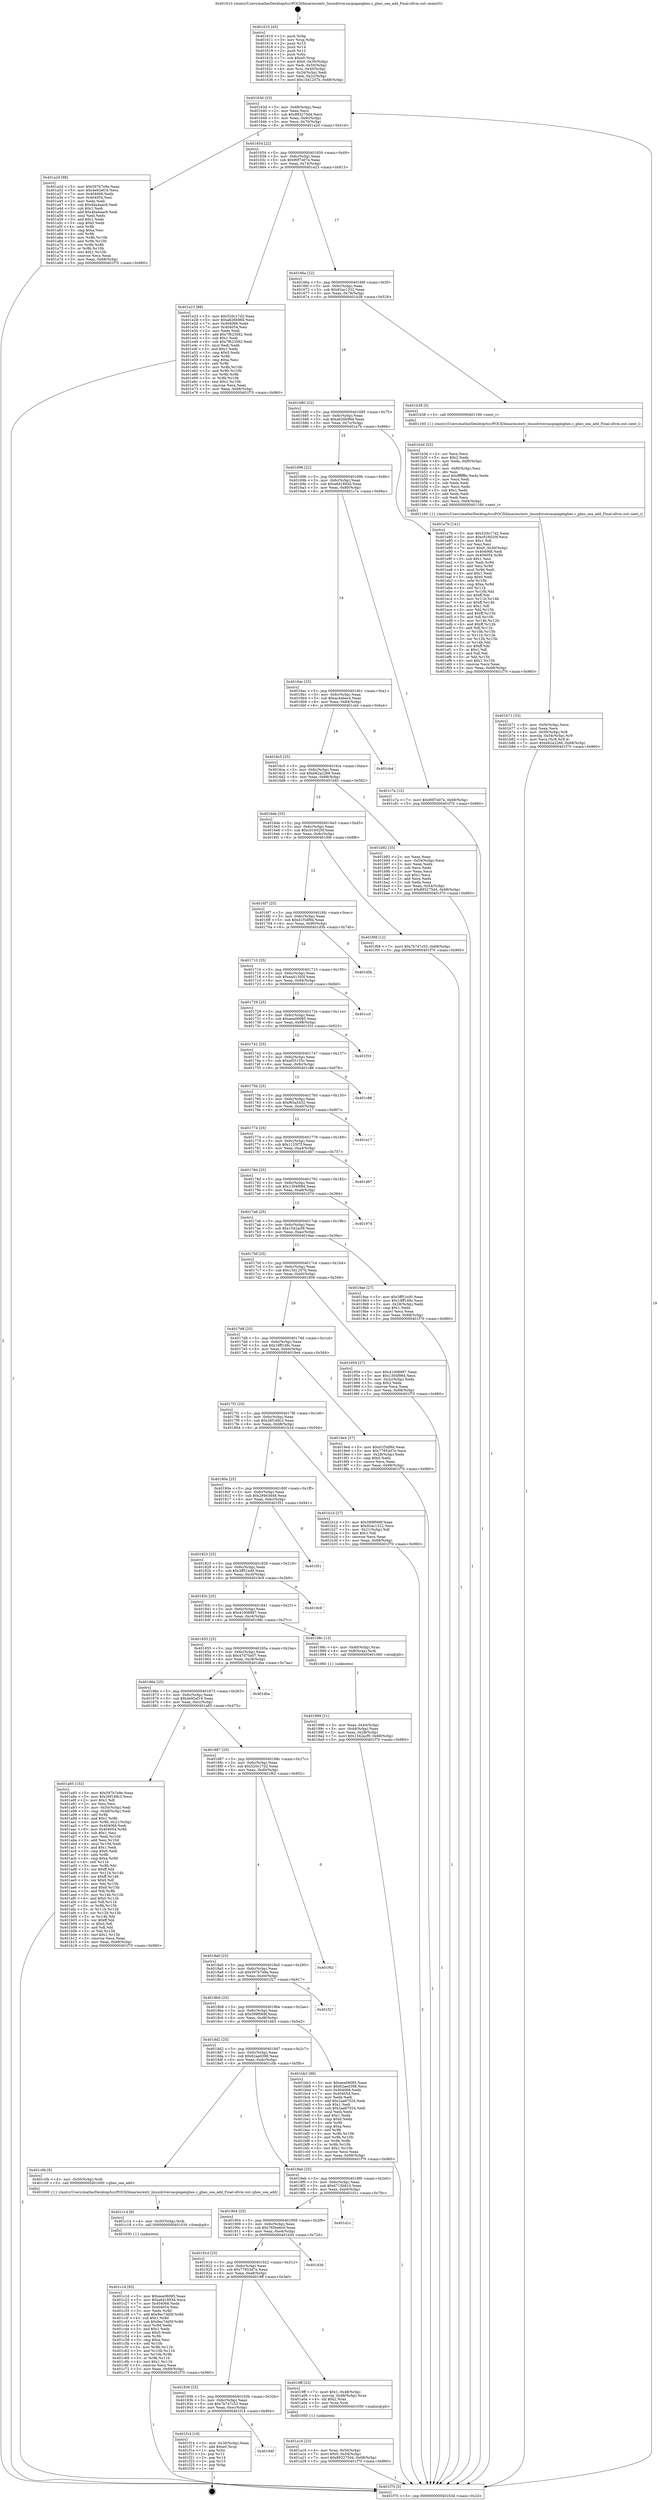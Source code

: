 digraph "0x401610" {
  label = "0x401610 (/mnt/c/Users/mathe/Desktop/tcc/POCII/binaries/extr_linuxdriversacpiapeighes.c_ghes_sea_add_Final-ollvm.out::main(0))"
  labelloc = "t"
  node[shape=record]

  Entry [label="",width=0.3,height=0.3,shape=circle,fillcolor=black,style=filled]
  "0x40163d" [label="{
     0x40163d [23]\l
     | [instrs]\l
     &nbsp;&nbsp;0x40163d \<+3\>: mov -0x68(%rbp),%eax\l
     &nbsp;&nbsp;0x401640 \<+2\>: mov %eax,%ecx\l
     &nbsp;&nbsp;0x401642 \<+6\>: sub $0x893275d4,%ecx\l
     &nbsp;&nbsp;0x401648 \<+3\>: mov %eax,-0x6c(%rbp)\l
     &nbsp;&nbsp;0x40164b \<+3\>: mov %ecx,-0x70(%rbp)\l
     &nbsp;&nbsp;0x40164e \<+6\>: je 0000000000401a2d \<main+0x41d\>\l
  }"]
  "0x401a2d" [label="{
     0x401a2d [88]\l
     | [instrs]\l
     &nbsp;&nbsp;0x401a2d \<+5\>: mov $0x597b7e9e,%eax\l
     &nbsp;&nbsp;0x401a32 \<+5\>: mov $0x4e92ef19,%ecx\l
     &nbsp;&nbsp;0x401a37 \<+7\>: mov 0x404068,%edx\l
     &nbsp;&nbsp;0x401a3e \<+7\>: mov 0x404054,%esi\l
     &nbsp;&nbsp;0x401a45 \<+2\>: mov %edx,%edi\l
     &nbsp;&nbsp;0x401a47 \<+6\>: sub $0x4ba4aac9,%edi\l
     &nbsp;&nbsp;0x401a4d \<+3\>: sub $0x1,%edi\l
     &nbsp;&nbsp;0x401a50 \<+6\>: add $0x4ba4aac9,%edi\l
     &nbsp;&nbsp;0x401a56 \<+3\>: imul %edi,%edx\l
     &nbsp;&nbsp;0x401a59 \<+3\>: and $0x1,%edx\l
     &nbsp;&nbsp;0x401a5c \<+3\>: cmp $0x0,%edx\l
     &nbsp;&nbsp;0x401a5f \<+4\>: sete %r8b\l
     &nbsp;&nbsp;0x401a63 \<+3\>: cmp $0xa,%esi\l
     &nbsp;&nbsp;0x401a66 \<+4\>: setl %r9b\l
     &nbsp;&nbsp;0x401a6a \<+3\>: mov %r8b,%r10b\l
     &nbsp;&nbsp;0x401a6d \<+3\>: and %r9b,%r10b\l
     &nbsp;&nbsp;0x401a70 \<+3\>: xor %r9b,%r8b\l
     &nbsp;&nbsp;0x401a73 \<+3\>: or %r8b,%r10b\l
     &nbsp;&nbsp;0x401a76 \<+4\>: test $0x1,%r10b\l
     &nbsp;&nbsp;0x401a7a \<+3\>: cmovne %ecx,%eax\l
     &nbsp;&nbsp;0x401a7d \<+3\>: mov %eax,-0x68(%rbp)\l
     &nbsp;&nbsp;0x401a80 \<+5\>: jmp 0000000000401f70 \<main+0x960\>\l
  }"]
  "0x401654" [label="{
     0x401654 [22]\l
     | [instrs]\l
     &nbsp;&nbsp;0x401654 \<+5\>: jmp 0000000000401659 \<main+0x49\>\l
     &nbsp;&nbsp;0x401659 \<+3\>: mov -0x6c(%rbp),%eax\l
     &nbsp;&nbsp;0x40165c \<+5\>: sub $0x90f7e07e,%eax\l
     &nbsp;&nbsp;0x401661 \<+3\>: mov %eax,-0x74(%rbp)\l
     &nbsp;&nbsp;0x401664 \<+6\>: je 0000000000401e23 \<main+0x813\>\l
  }"]
  Exit [label="",width=0.3,height=0.3,shape=circle,fillcolor=black,style=filled,peripheries=2]
  "0x401e23" [label="{
     0x401e23 [88]\l
     | [instrs]\l
     &nbsp;&nbsp;0x401e23 \<+5\>: mov $0x520c17d2,%eax\l
     &nbsp;&nbsp;0x401e28 \<+5\>: mov $0xa626b96d,%ecx\l
     &nbsp;&nbsp;0x401e2d \<+7\>: mov 0x404068,%edx\l
     &nbsp;&nbsp;0x401e34 \<+7\>: mov 0x404054,%esi\l
     &nbsp;&nbsp;0x401e3b \<+2\>: mov %edx,%edi\l
     &nbsp;&nbsp;0x401e3d \<+6\>: add $0x7f623582,%edi\l
     &nbsp;&nbsp;0x401e43 \<+3\>: sub $0x1,%edi\l
     &nbsp;&nbsp;0x401e46 \<+6\>: sub $0x7f623582,%edi\l
     &nbsp;&nbsp;0x401e4c \<+3\>: imul %edi,%edx\l
     &nbsp;&nbsp;0x401e4f \<+3\>: and $0x1,%edx\l
     &nbsp;&nbsp;0x401e52 \<+3\>: cmp $0x0,%edx\l
     &nbsp;&nbsp;0x401e55 \<+4\>: sete %r8b\l
     &nbsp;&nbsp;0x401e59 \<+3\>: cmp $0xa,%esi\l
     &nbsp;&nbsp;0x401e5c \<+4\>: setl %r9b\l
     &nbsp;&nbsp;0x401e60 \<+3\>: mov %r8b,%r10b\l
     &nbsp;&nbsp;0x401e63 \<+3\>: and %r9b,%r10b\l
     &nbsp;&nbsp;0x401e66 \<+3\>: xor %r9b,%r8b\l
     &nbsp;&nbsp;0x401e69 \<+3\>: or %r8b,%r10b\l
     &nbsp;&nbsp;0x401e6c \<+4\>: test $0x1,%r10b\l
     &nbsp;&nbsp;0x401e70 \<+3\>: cmovne %ecx,%eax\l
     &nbsp;&nbsp;0x401e73 \<+3\>: mov %eax,-0x68(%rbp)\l
     &nbsp;&nbsp;0x401e76 \<+5\>: jmp 0000000000401f70 \<main+0x960\>\l
  }"]
  "0x40166a" [label="{
     0x40166a [22]\l
     | [instrs]\l
     &nbsp;&nbsp;0x40166a \<+5\>: jmp 000000000040166f \<main+0x5f\>\l
     &nbsp;&nbsp;0x40166f \<+3\>: mov -0x6c(%rbp),%eax\l
     &nbsp;&nbsp;0x401672 \<+5\>: sub $0x92ac1322,%eax\l
     &nbsp;&nbsp;0x401677 \<+3\>: mov %eax,-0x78(%rbp)\l
     &nbsp;&nbsp;0x40167a \<+6\>: je 0000000000401b38 \<main+0x528\>\l
  }"]
  "0x40194f" [label="{
     0x40194f\l
  }", style=dashed]
  "0x401b38" [label="{
     0x401b38 [5]\l
     | [instrs]\l
     &nbsp;&nbsp;0x401b38 \<+5\>: call 0000000000401160 \<next_i\>\l
     | [calls]\l
     &nbsp;&nbsp;0x401160 \{1\} (/mnt/c/Users/mathe/Desktop/tcc/POCII/binaries/extr_linuxdriversacpiapeighes.c_ghes_sea_add_Final-ollvm.out::next_i)\l
  }"]
  "0x401680" [label="{
     0x401680 [22]\l
     | [instrs]\l
     &nbsp;&nbsp;0x401680 \<+5\>: jmp 0000000000401685 \<main+0x75\>\l
     &nbsp;&nbsp;0x401685 \<+3\>: mov -0x6c(%rbp),%eax\l
     &nbsp;&nbsp;0x401688 \<+5\>: sub $0xa626b96d,%eax\l
     &nbsp;&nbsp;0x40168d \<+3\>: mov %eax,-0x7c(%rbp)\l
     &nbsp;&nbsp;0x401690 \<+6\>: je 0000000000401e7b \<main+0x86b\>\l
  }"]
  "0x401f14" [label="{
     0x401f14 [19]\l
     | [instrs]\l
     &nbsp;&nbsp;0x401f14 \<+3\>: mov -0x30(%rbp),%eax\l
     &nbsp;&nbsp;0x401f17 \<+7\>: add $0xe0,%rsp\l
     &nbsp;&nbsp;0x401f1e \<+1\>: pop %rbx\l
     &nbsp;&nbsp;0x401f1f \<+2\>: pop %r12\l
     &nbsp;&nbsp;0x401f21 \<+2\>: pop %r14\l
     &nbsp;&nbsp;0x401f23 \<+2\>: pop %r15\l
     &nbsp;&nbsp;0x401f25 \<+1\>: pop %rbp\l
     &nbsp;&nbsp;0x401f26 \<+1\>: ret\l
  }"]
  "0x401e7b" [label="{
     0x401e7b [141]\l
     | [instrs]\l
     &nbsp;&nbsp;0x401e7b \<+5\>: mov $0x520c17d2,%eax\l
     &nbsp;&nbsp;0x401e80 \<+5\>: mov $0xc016020f,%ecx\l
     &nbsp;&nbsp;0x401e85 \<+2\>: mov $0x1,%dl\l
     &nbsp;&nbsp;0x401e87 \<+2\>: xor %esi,%esi\l
     &nbsp;&nbsp;0x401e89 \<+7\>: movl $0x0,-0x30(%rbp)\l
     &nbsp;&nbsp;0x401e90 \<+7\>: mov 0x404068,%edi\l
     &nbsp;&nbsp;0x401e97 \<+8\>: mov 0x404054,%r8d\l
     &nbsp;&nbsp;0x401e9f \<+3\>: sub $0x1,%esi\l
     &nbsp;&nbsp;0x401ea2 \<+3\>: mov %edi,%r9d\l
     &nbsp;&nbsp;0x401ea5 \<+3\>: add %esi,%r9d\l
     &nbsp;&nbsp;0x401ea8 \<+4\>: imul %r9d,%edi\l
     &nbsp;&nbsp;0x401eac \<+3\>: and $0x1,%edi\l
     &nbsp;&nbsp;0x401eaf \<+3\>: cmp $0x0,%edi\l
     &nbsp;&nbsp;0x401eb2 \<+4\>: sete %r10b\l
     &nbsp;&nbsp;0x401eb6 \<+4\>: cmp $0xa,%r8d\l
     &nbsp;&nbsp;0x401eba \<+4\>: setl %r11b\l
     &nbsp;&nbsp;0x401ebe \<+3\>: mov %r10b,%bl\l
     &nbsp;&nbsp;0x401ec1 \<+3\>: xor $0xff,%bl\l
     &nbsp;&nbsp;0x401ec4 \<+3\>: mov %r11b,%r14b\l
     &nbsp;&nbsp;0x401ec7 \<+4\>: xor $0xff,%r14b\l
     &nbsp;&nbsp;0x401ecb \<+3\>: xor $0x1,%dl\l
     &nbsp;&nbsp;0x401ece \<+3\>: mov %bl,%r15b\l
     &nbsp;&nbsp;0x401ed1 \<+4\>: and $0xff,%r15b\l
     &nbsp;&nbsp;0x401ed5 \<+3\>: and %dl,%r10b\l
     &nbsp;&nbsp;0x401ed8 \<+3\>: mov %r14b,%r12b\l
     &nbsp;&nbsp;0x401edb \<+4\>: and $0xff,%r12b\l
     &nbsp;&nbsp;0x401edf \<+3\>: and %dl,%r11b\l
     &nbsp;&nbsp;0x401ee2 \<+3\>: or %r10b,%r15b\l
     &nbsp;&nbsp;0x401ee5 \<+3\>: or %r11b,%r12b\l
     &nbsp;&nbsp;0x401ee8 \<+3\>: xor %r12b,%r15b\l
     &nbsp;&nbsp;0x401eeb \<+3\>: or %r14b,%bl\l
     &nbsp;&nbsp;0x401eee \<+3\>: xor $0xff,%bl\l
     &nbsp;&nbsp;0x401ef1 \<+3\>: or $0x1,%dl\l
     &nbsp;&nbsp;0x401ef4 \<+2\>: and %dl,%bl\l
     &nbsp;&nbsp;0x401ef6 \<+3\>: or %bl,%r15b\l
     &nbsp;&nbsp;0x401ef9 \<+4\>: test $0x1,%r15b\l
     &nbsp;&nbsp;0x401efd \<+3\>: cmovne %ecx,%eax\l
     &nbsp;&nbsp;0x401f00 \<+3\>: mov %eax,-0x68(%rbp)\l
     &nbsp;&nbsp;0x401f03 \<+5\>: jmp 0000000000401f70 \<main+0x960\>\l
  }"]
  "0x401696" [label="{
     0x401696 [22]\l
     | [instrs]\l
     &nbsp;&nbsp;0x401696 \<+5\>: jmp 000000000040169b \<main+0x8b\>\l
     &nbsp;&nbsp;0x40169b \<+3\>: mov -0x6c(%rbp),%eax\l
     &nbsp;&nbsp;0x40169e \<+5\>: sub $0xa641893d,%eax\l
     &nbsp;&nbsp;0x4016a3 \<+3\>: mov %eax,-0x80(%rbp)\l
     &nbsp;&nbsp;0x4016a6 \<+6\>: je 0000000000401c7a \<main+0x66a\>\l
  }"]
  "0x401c1d" [label="{
     0x401c1d [93]\l
     | [instrs]\l
     &nbsp;&nbsp;0x401c1d \<+5\>: mov $0xeea06085,%eax\l
     &nbsp;&nbsp;0x401c22 \<+5\>: mov $0xa641893d,%ecx\l
     &nbsp;&nbsp;0x401c27 \<+7\>: mov 0x404068,%edx\l
     &nbsp;&nbsp;0x401c2e \<+7\>: mov 0x404054,%esi\l
     &nbsp;&nbsp;0x401c35 \<+3\>: mov %edx,%r8d\l
     &nbsp;&nbsp;0x401c38 \<+7\>: add $0x9ec7dd5f,%r8d\l
     &nbsp;&nbsp;0x401c3f \<+4\>: sub $0x1,%r8d\l
     &nbsp;&nbsp;0x401c43 \<+7\>: sub $0x9ec7dd5f,%r8d\l
     &nbsp;&nbsp;0x401c4a \<+4\>: imul %r8d,%edx\l
     &nbsp;&nbsp;0x401c4e \<+3\>: and $0x1,%edx\l
     &nbsp;&nbsp;0x401c51 \<+3\>: cmp $0x0,%edx\l
     &nbsp;&nbsp;0x401c54 \<+4\>: sete %r9b\l
     &nbsp;&nbsp;0x401c58 \<+3\>: cmp $0xa,%esi\l
     &nbsp;&nbsp;0x401c5b \<+4\>: setl %r10b\l
     &nbsp;&nbsp;0x401c5f \<+3\>: mov %r9b,%r11b\l
     &nbsp;&nbsp;0x401c62 \<+3\>: and %r10b,%r11b\l
     &nbsp;&nbsp;0x401c65 \<+3\>: xor %r10b,%r9b\l
     &nbsp;&nbsp;0x401c68 \<+3\>: or %r9b,%r11b\l
     &nbsp;&nbsp;0x401c6b \<+4\>: test $0x1,%r11b\l
     &nbsp;&nbsp;0x401c6f \<+3\>: cmovne %ecx,%eax\l
     &nbsp;&nbsp;0x401c72 \<+3\>: mov %eax,-0x68(%rbp)\l
     &nbsp;&nbsp;0x401c75 \<+5\>: jmp 0000000000401f70 \<main+0x960\>\l
  }"]
  "0x401c7a" [label="{
     0x401c7a [12]\l
     | [instrs]\l
     &nbsp;&nbsp;0x401c7a \<+7\>: movl $0x90f7e07e,-0x68(%rbp)\l
     &nbsp;&nbsp;0x401c81 \<+5\>: jmp 0000000000401f70 \<main+0x960\>\l
  }"]
  "0x4016ac" [label="{
     0x4016ac [25]\l
     | [instrs]\l
     &nbsp;&nbsp;0x4016ac \<+5\>: jmp 00000000004016b1 \<main+0xa1\>\l
     &nbsp;&nbsp;0x4016b1 \<+3\>: mov -0x6c(%rbp),%eax\l
     &nbsp;&nbsp;0x4016b4 \<+5\>: sub $0xac4ebec4,%eax\l
     &nbsp;&nbsp;0x4016b9 \<+6\>: mov %eax,-0x84(%rbp)\l
     &nbsp;&nbsp;0x4016bf \<+6\>: je 0000000000401cb4 \<main+0x6a4\>\l
  }"]
  "0x401c14" [label="{
     0x401c14 [9]\l
     | [instrs]\l
     &nbsp;&nbsp;0x401c14 \<+4\>: mov -0x50(%rbp),%rdi\l
     &nbsp;&nbsp;0x401c18 \<+5\>: call 0000000000401030 \<free@plt\>\l
     | [calls]\l
     &nbsp;&nbsp;0x401030 \{1\} (unknown)\l
  }"]
  "0x401cb4" [label="{
     0x401cb4\l
  }", style=dashed]
  "0x4016c5" [label="{
     0x4016c5 [25]\l
     | [instrs]\l
     &nbsp;&nbsp;0x4016c5 \<+5\>: jmp 00000000004016ca \<main+0xba\>\l
     &nbsp;&nbsp;0x4016ca \<+3\>: mov -0x6c(%rbp),%eax\l
     &nbsp;&nbsp;0x4016cd \<+5\>: sub $0xb62a2266,%eax\l
     &nbsp;&nbsp;0x4016d2 \<+6\>: mov %eax,-0x88(%rbp)\l
     &nbsp;&nbsp;0x4016d8 \<+6\>: je 0000000000401b92 \<main+0x582\>\l
  }"]
  "0x401b71" [label="{
     0x401b71 [33]\l
     | [instrs]\l
     &nbsp;&nbsp;0x401b71 \<+6\>: mov -0xf4(%rbp),%ecx\l
     &nbsp;&nbsp;0x401b77 \<+3\>: imul %eax,%ecx\l
     &nbsp;&nbsp;0x401b7a \<+4\>: mov -0x50(%rbp),%r8\l
     &nbsp;&nbsp;0x401b7e \<+4\>: movslq -0x54(%rbp),%r9\l
     &nbsp;&nbsp;0x401b82 \<+4\>: mov %ecx,(%r8,%r9,4)\l
     &nbsp;&nbsp;0x401b86 \<+7\>: movl $0xb62a2266,-0x68(%rbp)\l
     &nbsp;&nbsp;0x401b8d \<+5\>: jmp 0000000000401f70 \<main+0x960\>\l
  }"]
  "0x401b92" [label="{
     0x401b92 [33]\l
     | [instrs]\l
     &nbsp;&nbsp;0x401b92 \<+2\>: xor %eax,%eax\l
     &nbsp;&nbsp;0x401b94 \<+3\>: mov -0x54(%rbp),%ecx\l
     &nbsp;&nbsp;0x401b97 \<+2\>: mov %eax,%edx\l
     &nbsp;&nbsp;0x401b99 \<+2\>: sub %ecx,%edx\l
     &nbsp;&nbsp;0x401b9b \<+2\>: mov %eax,%ecx\l
     &nbsp;&nbsp;0x401b9d \<+3\>: sub $0x1,%ecx\l
     &nbsp;&nbsp;0x401ba0 \<+2\>: add %ecx,%edx\l
     &nbsp;&nbsp;0x401ba2 \<+2\>: sub %edx,%eax\l
     &nbsp;&nbsp;0x401ba4 \<+3\>: mov %eax,-0x54(%rbp)\l
     &nbsp;&nbsp;0x401ba7 \<+7\>: movl $0x893275d4,-0x68(%rbp)\l
     &nbsp;&nbsp;0x401bae \<+5\>: jmp 0000000000401f70 \<main+0x960\>\l
  }"]
  "0x4016de" [label="{
     0x4016de [25]\l
     | [instrs]\l
     &nbsp;&nbsp;0x4016de \<+5\>: jmp 00000000004016e3 \<main+0xd3\>\l
     &nbsp;&nbsp;0x4016e3 \<+3\>: mov -0x6c(%rbp),%eax\l
     &nbsp;&nbsp;0x4016e6 \<+5\>: sub $0xc016020f,%eax\l
     &nbsp;&nbsp;0x4016eb \<+6\>: mov %eax,-0x8c(%rbp)\l
     &nbsp;&nbsp;0x4016f1 \<+6\>: je 0000000000401f08 \<main+0x8f8\>\l
  }"]
  "0x401b3d" [label="{
     0x401b3d [52]\l
     | [instrs]\l
     &nbsp;&nbsp;0x401b3d \<+2\>: xor %ecx,%ecx\l
     &nbsp;&nbsp;0x401b3f \<+5\>: mov $0x2,%edx\l
     &nbsp;&nbsp;0x401b44 \<+6\>: mov %edx,-0xf0(%rbp)\l
     &nbsp;&nbsp;0x401b4a \<+1\>: cltd\l
     &nbsp;&nbsp;0x401b4b \<+6\>: mov -0xf0(%rbp),%esi\l
     &nbsp;&nbsp;0x401b51 \<+2\>: idiv %esi\l
     &nbsp;&nbsp;0x401b53 \<+6\>: imul $0xfffffffe,%edx,%edx\l
     &nbsp;&nbsp;0x401b59 \<+2\>: mov %ecx,%edi\l
     &nbsp;&nbsp;0x401b5b \<+2\>: sub %edx,%edi\l
     &nbsp;&nbsp;0x401b5d \<+2\>: mov %ecx,%edx\l
     &nbsp;&nbsp;0x401b5f \<+3\>: sub $0x1,%edx\l
     &nbsp;&nbsp;0x401b62 \<+2\>: add %edx,%edi\l
     &nbsp;&nbsp;0x401b64 \<+2\>: sub %edi,%ecx\l
     &nbsp;&nbsp;0x401b66 \<+6\>: mov %ecx,-0xf4(%rbp)\l
     &nbsp;&nbsp;0x401b6c \<+5\>: call 0000000000401160 \<next_i\>\l
     | [calls]\l
     &nbsp;&nbsp;0x401160 \{1\} (/mnt/c/Users/mathe/Desktop/tcc/POCII/binaries/extr_linuxdriversacpiapeighes.c_ghes_sea_add_Final-ollvm.out::next_i)\l
  }"]
  "0x401f08" [label="{
     0x401f08 [12]\l
     | [instrs]\l
     &nbsp;&nbsp;0x401f08 \<+7\>: movl $0x7b747c53,-0x68(%rbp)\l
     &nbsp;&nbsp;0x401f0f \<+5\>: jmp 0000000000401f70 \<main+0x960\>\l
  }"]
  "0x4016f7" [label="{
     0x4016f7 [25]\l
     | [instrs]\l
     &nbsp;&nbsp;0x4016f7 \<+5\>: jmp 00000000004016fc \<main+0xec\>\l
     &nbsp;&nbsp;0x4016fc \<+3\>: mov -0x6c(%rbp),%eax\l
     &nbsp;&nbsp;0x4016ff \<+5\>: sub $0xd1f3df9d,%eax\l
     &nbsp;&nbsp;0x401704 \<+6\>: mov %eax,-0x90(%rbp)\l
     &nbsp;&nbsp;0x40170a \<+6\>: je 0000000000401d5b \<main+0x74b\>\l
  }"]
  "0x401a16" [label="{
     0x401a16 [23]\l
     | [instrs]\l
     &nbsp;&nbsp;0x401a16 \<+4\>: mov %rax,-0x50(%rbp)\l
     &nbsp;&nbsp;0x401a1a \<+7\>: movl $0x0,-0x54(%rbp)\l
     &nbsp;&nbsp;0x401a21 \<+7\>: movl $0x893275d4,-0x68(%rbp)\l
     &nbsp;&nbsp;0x401a28 \<+5\>: jmp 0000000000401f70 \<main+0x960\>\l
  }"]
  "0x401d5b" [label="{
     0x401d5b\l
  }", style=dashed]
  "0x401710" [label="{
     0x401710 [25]\l
     | [instrs]\l
     &nbsp;&nbsp;0x401710 \<+5\>: jmp 0000000000401715 \<main+0x105\>\l
     &nbsp;&nbsp;0x401715 \<+3\>: mov -0x6c(%rbp),%eax\l
     &nbsp;&nbsp;0x401718 \<+5\>: sub $0xea41393f,%eax\l
     &nbsp;&nbsp;0x40171d \<+6\>: mov %eax,-0x94(%rbp)\l
     &nbsp;&nbsp;0x401723 \<+6\>: je 0000000000401ccf \<main+0x6bf\>\l
  }"]
  "0x401936" [label="{
     0x401936 [25]\l
     | [instrs]\l
     &nbsp;&nbsp;0x401936 \<+5\>: jmp 000000000040193b \<main+0x32b\>\l
     &nbsp;&nbsp;0x40193b \<+3\>: mov -0x6c(%rbp),%eax\l
     &nbsp;&nbsp;0x40193e \<+5\>: sub $0x7b747c53,%eax\l
     &nbsp;&nbsp;0x401943 \<+6\>: mov %eax,-0xec(%rbp)\l
     &nbsp;&nbsp;0x401949 \<+6\>: je 0000000000401f14 \<main+0x904\>\l
  }"]
  "0x401ccf" [label="{
     0x401ccf\l
  }", style=dashed]
  "0x401729" [label="{
     0x401729 [25]\l
     | [instrs]\l
     &nbsp;&nbsp;0x401729 \<+5\>: jmp 000000000040172e \<main+0x11e\>\l
     &nbsp;&nbsp;0x40172e \<+3\>: mov -0x6c(%rbp),%eax\l
     &nbsp;&nbsp;0x401731 \<+5\>: sub $0xeea06085,%eax\l
     &nbsp;&nbsp;0x401736 \<+6\>: mov %eax,-0x98(%rbp)\l
     &nbsp;&nbsp;0x40173c \<+6\>: je 0000000000401f33 \<main+0x923\>\l
  }"]
  "0x4019ff" [label="{
     0x4019ff [23]\l
     | [instrs]\l
     &nbsp;&nbsp;0x4019ff \<+7\>: movl $0x1,-0x48(%rbp)\l
     &nbsp;&nbsp;0x401a06 \<+4\>: movslq -0x48(%rbp),%rax\l
     &nbsp;&nbsp;0x401a0a \<+4\>: shl $0x2,%rax\l
     &nbsp;&nbsp;0x401a0e \<+3\>: mov %rax,%rdi\l
     &nbsp;&nbsp;0x401a11 \<+5\>: call 0000000000401050 \<malloc@plt\>\l
     | [calls]\l
     &nbsp;&nbsp;0x401050 \{1\} (unknown)\l
  }"]
  "0x401f33" [label="{
     0x401f33\l
  }", style=dashed]
  "0x401742" [label="{
     0x401742 [25]\l
     | [instrs]\l
     &nbsp;&nbsp;0x401742 \<+5\>: jmp 0000000000401747 \<main+0x137\>\l
     &nbsp;&nbsp;0x401747 \<+3\>: mov -0x6c(%rbp),%eax\l
     &nbsp;&nbsp;0x40174a \<+5\>: sub $0xef55155c,%eax\l
     &nbsp;&nbsp;0x40174f \<+6\>: mov %eax,-0x9c(%rbp)\l
     &nbsp;&nbsp;0x401755 \<+6\>: je 0000000000401c86 \<main+0x676\>\l
  }"]
  "0x40191d" [label="{
     0x40191d [25]\l
     | [instrs]\l
     &nbsp;&nbsp;0x40191d \<+5\>: jmp 0000000000401922 \<main+0x312\>\l
     &nbsp;&nbsp;0x401922 \<+3\>: mov -0x6c(%rbp),%eax\l
     &nbsp;&nbsp;0x401925 \<+5\>: sub $0x77853d7e,%eax\l
     &nbsp;&nbsp;0x40192a \<+6\>: mov %eax,-0xe8(%rbp)\l
     &nbsp;&nbsp;0x401930 \<+6\>: je 00000000004019ff \<main+0x3ef\>\l
  }"]
  "0x401c86" [label="{
     0x401c86\l
  }", style=dashed]
  "0x40175b" [label="{
     0x40175b [25]\l
     | [instrs]\l
     &nbsp;&nbsp;0x40175b \<+5\>: jmp 0000000000401760 \<main+0x150\>\l
     &nbsp;&nbsp;0x401760 \<+3\>: mov -0x6c(%rbp),%eax\l
     &nbsp;&nbsp;0x401763 \<+5\>: sub $0xf65a5432,%eax\l
     &nbsp;&nbsp;0x401768 \<+6\>: mov %eax,-0xa0(%rbp)\l
     &nbsp;&nbsp;0x40176e \<+6\>: je 0000000000401e17 \<main+0x807\>\l
  }"]
  "0x401d3d" [label="{
     0x401d3d\l
  }", style=dashed]
  "0x401e17" [label="{
     0x401e17\l
  }", style=dashed]
  "0x401774" [label="{
     0x401774 [25]\l
     | [instrs]\l
     &nbsp;&nbsp;0x401774 \<+5\>: jmp 0000000000401779 \<main+0x169\>\l
     &nbsp;&nbsp;0x401779 \<+3\>: mov -0x6c(%rbp),%eax\l
     &nbsp;&nbsp;0x40177c \<+5\>: sub $0x1125f7f,%eax\l
     &nbsp;&nbsp;0x401781 \<+6\>: mov %eax,-0xa4(%rbp)\l
     &nbsp;&nbsp;0x401787 \<+6\>: je 0000000000401d67 \<main+0x757\>\l
  }"]
  "0x401904" [label="{
     0x401904 [25]\l
     | [instrs]\l
     &nbsp;&nbsp;0x401904 \<+5\>: jmp 0000000000401909 \<main+0x2f9\>\l
     &nbsp;&nbsp;0x401909 \<+3\>: mov -0x6c(%rbp),%eax\l
     &nbsp;&nbsp;0x40190c \<+5\>: sub $0x765be6c0,%eax\l
     &nbsp;&nbsp;0x401911 \<+6\>: mov %eax,-0xe4(%rbp)\l
     &nbsp;&nbsp;0x401917 \<+6\>: je 0000000000401d3d \<main+0x72d\>\l
  }"]
  "0x401d67" [label="{
     0x401d67\l
  }", style=dashed]
  "0x40178d" [label="{
     0x40178d [25]\l
     | [instrs]\l
     &nbsp;&nbsp;0x40178d \<+5\>: jmp 0000000000401792 \<main+0x182\>\l
     &nbsp;&nbsp;0x401792 \<+3\>: mov -0x6c(%rbp),%eax\l
     &nbsp;&nbsp;0x401795 \<+5\>: sub $0x1304f98d,%eax\l
     &nbsp;&nbsp;0x40179a \<+6\>: mov %eax,-0xa8(%rbp)\l
     &nbsp;&nbsp;0x4017a0 \<+6\>: je 0000000000401974 \<main+0x364\>\l
  }"]
  "0x401d1c" [label="{
     0x401d1c\l
  }", style=dashed]
  "0x401974" [label="{
     0x401974\l
  }", style=dashed]
  "0x4017a6" [label="{
     0x4017a6 [25]\l
     | [instrs]\l
     &nbsp;&nbsp;0x4017a6 \<+5\>: jmp 00000000004017ab \<main+0x19b\>\l
     &nbsp;&nbsp;0x4017ab \<+3\>: mov -0x6c(%rbp),%eax\l
     &nbsp;&nbsp;0x4017ae \<+5\>: sub $0x1542acf9,%eax\l
     &nbsp;&nbsp;0x4017b3 \<+6\>: mov %eax,-0xac(%rbp)\l
     &nbsp;&nbsp;0x4017b9 \<+6\>: je 00000000004019ae \<main+0x39e\>\l
  }"]
  "0x4018eb" [label="{
     0x4018eb [25]\l
     | [instrs]\l
     &nbsp;&nbsp;0x4018eb \<+5\>: jmp 00000000004018f0 \<main+0x2e0\>\l
     &nbsp;&nbsp;0x4018f0 \<+3\>: mov -0x6c(%rbp),%eax\l
     &nbsp;&nbsp;0x4018f3 \<+5\>: sub $0x6715b810,%eax\l
     &nbsp;&nbsp;0x4018f8 \<+6\>: mov %eax,-0xe0(%rbp)\l
     &nbsp;&nbsp;0x4018fe \<+6\>: je 0000000000401d1c \<main+0x70c\>\l
  }"]
  "0x4019ae" [label="{
     0x4019ae [27]\l
     | [instrs]\l
     &nbsp;&nbsp;0x4019ae \<+5\>: mov $0x3ff51ed0,%eax\l
     &nbsp;&nbsp;0x4019b3 \<+5\>: mov $0x18ff149c,%ecx\l
     &nbsp;&nbsp;0x4019b8 \<+3\>: mov -0x28(%rbp),%edx\l
     &nbsp;&nbsp;0x4019bb \<+3\>: cmp $0x1,%edx\l
     &nbsp;&nbsp;0x4019be \<+3\>: cmovl %ecx,%eax\l
     &nbsp;&nbsp;0x4019c1 \<+3\>: mov %eax,-0x68(%rbp)\l
     &nbsp;&nbsp;0x4019c4 \<+5\>: jmp 0000000000401f70 \<main+0x960\>\l
  }"]
  "0x4017bf" [label="{
     0x4017bf [25]\l
     | [instrs]\l
     &nbsp;&nbsp;0x4017bf \<+5\>: jmp 00000000004017c4 \<main+0x1b4\>\l
     &nbsp;&nbsp;0x4017c4 \<+3\>: mov -0x6c(%rbp),%eax\l
     &nbsp;&nbsp;0x4017c7 \<+5\>: sub $0x15d1257b,%eax\l
     &nbsp;&nbsp;0x4017cc \<+6\>: mov %eax,-0xb0(%rbp)\l
     &nbsp;&nbsp;0x4017d2 \<+6\>: je 0000000000401959 \<main+0x349\>\l
  }"]
  "0x401c0b" [label="{
     0x401c0b [9]\l
     | [instrs]\l
     &nbsp;&nbsp;0x401c0b \<+4\>: mov -0x50(%rbp),%rdi\l
     &nbsp;&nbsp;0x401c0f \<+5\>: call 0000000000401600 \<ghes_sea_add\>\l
     | [calls]\l
     &nbsp;&nbsp;0x401600 \{1\} (/mnt/c/Users/mathe/Desktop/tcc/POCII/binaries/extr_linuxdriversacpiapeighes.c_ghes_sea_add_Final-ollvm.out::ghes_sea_add)\l
  }"]
  "0x401959" [label="{
     0x401959 [27]\l
     | [instrs]\l
     &nbsp;&nbsp;0x401959 \<+5\>: mov $0x41008987,%eax\l
     &nbsp;&nbsp;0x40195e \<+5\>: mov $0x1304f98d,%ecx\l
     &nbsp;&nbsp;0x401963 \<+3\>: mov -0x2c(%rbp),%edx\l
     &nbsp;&nbsp;0x401966 \<+3\>: cmp $0x2,%edx\l
     &nbsp;&nbsp;0x401969 \<+3\>: cmovne %ecx,%eax\l
     &nbsp;&nbsp;0x40196c \<+3\>: mov %eax,-0x68(%rbp)\l
     &nbsp;&nbsp;0x40196f \<+5\>: jmp 0000000000401f70 \<main+0x960\>\l
  }"]
  "0x4017d8" [label="{
     0x4017d8 [25]\l
     | [instrs]\l
     &nbsp;&nbsp;0x4017d8 \<+5\>: jmp 00000000004017dd \<main+0x1cd\>\l
     &nbsp;&nbsp;0x4017dd \<+3\>: mov -0x6c(%rbp),%eax\l
     &nbsp;&nbsp;0x4017e0 \<+5\>: sub $0x18ff149c,%eax\l
     &nbsp;&nbsp;0x4017e5 \<+6\>: mov %eax,-0xb4(%rbp)\l
     &nbsp;&nbsp;0x4017eb \<+6\>: je 00000000004019e4 \<main+0x3d4\>\l
  }"]
  "0x401f70" [label="{
     0x401f70 [5]\l
     | [instrs]\l
     &nbsp;&nbsp;0x401f70 \<+5\>: jmp 000000000040163d \<main+0x2d\>\l
  }"]
  "0x401610" [label="{
     0x401610 [45]\l
     | [instrs]\l
     &nbsp;&nbsp;0x401610 \<+1\>: push %rbp\l
     &nbsp;&nbsp;0x401611 \<+3\>: mov %rsp,%rbp\l
     &nbsp;&nbsp;0x401614 \<+2\>: push %r15\l
     &nbsp;&nbsp;0x401616 \<+2\>: push %r14\l
     &nbsp;&nbsp;0x401618 \<+2\>: push %r12\l
     &nbsp;&nbsp;0x40161a \<+1\>: push %rbx\l
     &nbsp;&nbsp;0x40161b \<+7\>: sub $0xe0,%rsp\l
     &nbsp;&nbsp;0x401622 \<+7\>: movl $0x0,-0x30(%rbp)\l
     &nbsp;&nbsp;0x401629 \<+3\>: mov %edi,-0x34(%rbp)\l
     &nbsp;&nbsp;0x40162c \<+4\>: mov %rsi,-0x40(%rbp)\l
     &nbsp;&nbsp;0x401630 \<+3\>: mov -0x34(%rbp),%edi\l
     &nbsp;&nbsp;0x401633 \<+3\>: mov %edi,-0x2c(%rbp)\l
     &nbsp;&nbsp;0x401636 \<+7\>: movl $0x15d1257b,-0x68(%rbp)\l
  }"]
  "0x4018d2" [label="{
     0x4018d2 [25]\l
     | [instrs]\l
     &nbsp;&nbsp;0x4018d2 \<+5\>: jmp 00000000004018d7 \<main+0x2c7\>\l
     &nbsp;&nbsp;0x4018d7 \<+3\>: mov -0x6c(%rbp),%eax\l
     &nbsp;&nbsp;0x4018da \<+5\>: sub $0x62aed398,%eax\l
     &nbsp;&nbsp;0x4018df \<+6\>: mov %eax,-0xdc(%rbp)\l
     &nbsp;&nbsp;0x4018e5 \<+6\>: je 0000000000401c0b \<main+0x5fb\>\l
  }"]
  "0x4019e4" [label="{
     0x4019e4 [27]\l
     | [instrs]\l
     &nbsp;&nbsp;0x4019e4 \<+5\>: mov $0xd1f3df9d,%eax\l
     &nbsp;&nbsp;0x4019e9 \<+5\>: mov $0x77853d7e,%ecx\l
     &nbsp;&nbsp;0x4019ee \<+3\>: mov -0x28(%rbp),%edx\l
     &nbsp;&nbsp;0x4019f1 \<+3\>: cmp $0x0,%edx\l
     &nbsp;&nbsp;0x4019f4 \<+3\>: cmove %ecx,%eax\l
     &nbsp;&nbsp;0x4019f7 \<+3\>: mov %eax,-0x68(%rbp)\l
     &nbsp;&nbsp;0x4019fa \<+5\>: jmp 0000000000401f70 \<main+0x960\>\l
  }"]
  "0x4017f1" [label="{
     0x4017f1 [25]\l
     | [instrs]\l
     &nbsp;&nbsp;0x4017f1 \<+5\>: jmp 00000000004017f6 \<main+0x1e6\>\l
     &nbsp;&nbsp;0x4017f6 \<+3\>: mov -0x6c(%rbp),%eax\l
     &nbsp;&nbsp;0x4017f9 \<+5\>: sub $0x26f1d9c3,%eax\l
     &nbsp;&nbsp;0x4017fe \<+6\>: mov %eax,-0xb8(%rbp)\l
     &nbsp;&nbsp;0x401804 \<+6\>: je 0000000000401b1d \<main+0x50d\>\l
  }"]
  "0x401bb3" [label="{
     0x401bb3 [88]\l
     | [instrs]\l
     &nbsp;&nbsp;0x401bb3 \<+5\>: mov $0xeea06085,%eax\l
     &nbsp;&nbsp;0x401bb8 \<+5\>: mov $0x62aed398,%ecx\l
     &nbsp;&nbsp;0x401bbd \<+7\>: mov 0x404068,%edx\l
     &nbsp;&nbsp;0x401bc4 \<+7\>: mov 0x404054,%esi\l
     &nbsp;&nbsp;0x401bcb \<+2\>: mov %edx,%edi\l
     &nbsp;&nbsp;0x401bcd \<+6\>: add $0x2aa87024,%edi\l
     &nbsp;&nbsp;0x401bd3 \<+3\>: sub $0x1,%edi\l
     &nbsp;&nbsp;0x401bd6 \<+6\>: sub $0x2aa87024,%edi\l
     &nbsp;&nbsp;0x401bdc \<+3\>: imul %edi,%edx\l
     &nbsp;&nbsp;0x401bdf \<+3\>: and $0x1,%edx\l
     &nbsp;&nbsp;0x401be2 \<+3\>: cmp $0x0,%edx\l
     &nbsp;&nbsp;0x401be5 \<+4\>: sete %r8b\l
     &nbsp;&nbsp;0x401be9 \<+3\>: cmp $0xa,%esi\l
     &nbsp;&nbsp;0x401bec \<+4\>: setl %r9b\l
     &nbsp;&nbsp;0x401bf0 \<+3\>: mov %r8b,%r10b\l
     &nbsp;&nbsp;0x401bf3 \<+3\>: and %r9b,%r10b\l
     &nbsp;&nbsp;0x401bf6 \<+3\>: xor %r9b,%r8b\l
     &nbsp;&nbsp;0x401bf9 \<+3\>: or %r8b,%r10b\l
     &nbsp;&nbsp;0x401bfc \<+4\>: test $0x1,%r10b\l
     &nbsp;&nbsp;0x401c00 \<+3\>: cmovne %ecx,%eax\l
     &nbsp;&nbsp;0x401c03 \<+3\>: mov %eax,-0x68(%rbp)\l
     &nbsp;&nbsp;0x401c06 \<+5\>: jmp 0000000000401f70 \<main+0x960\>\l
  }"]
  "0x401b1d" [label="{
     0x401b1d [27]\l
     | [instrs]\l
     &nbsp;&nbsp;0x401b1d \<+5\>: mov $0x599f068f,%eax\l
     &nbsp;&nbsp;0x401b22 \<+5\>: mov $0x92ac1322,%ecx\l
     &nbsp;&nbsp;0x401b27 \<+3\>: mov -0x21(%rbp),%dl\l
     &nbsp;&nbsp;0x401b2a \<+3\>: test $0x1,%dl\l
     &nbsp;&nbsp;0x401b2d \<+3\>: cmovne %ecx,%eax\l
     &nbsp;&nbsp;0x401b30 \<+3\>: mov %eax,-0x68(%rbp)\l
     &nbsp;&nbsp;0x401b33 \<+5\>: jmp 0000000000401f70 \<main+0x960\>\l
  }"]
  "0x40180a" [label="{
     0x40180a [25]\l
     | [instrs]\l
     &nbsp;&nbsp;0x40180a \<+5\>: jmp 000000000040180f \<main+0x1ff\>\l
     &nbsp;&nbsp;0x40180f \<+3\>: mov -0x6c(%rbp),%eax\l
     &nbsp;&nbsp;0x401812 \<+5\>: sub $0x29463d48,%eax\l
     &nbsp;&nbsp;0x401817 \<+6\>: mov %eax,-0xbc(%rbp)\l
     &nbsp;&nbsp;0x40181d \<+6\>: je 0000000000401f51 \<main+0x941\>\l
  }"]
  "0x4018b9" [label="{
     0x4018b9 [25]\l
     | [instrs]\l
     &nbsp;&nbsp;0x4018b9 \<+5\>: jmp 00000000004018be \<main+0x2ae\>\l
     &nbsp;&nbsp;0x4018be \<+3\>: mov -0x6c(%rbp),%eax\l
     &nbsp;&nbsp;0x4018c1 \<+5\>: sub $0x599f068f,%eax\l
     &nbsp;&nbsp;0x4018c6 \<+6\>: mov %eax,-0xd8(%rbp)\l
     &nbsp;&nbsp;0x4018cc \<+6\>: je 0000000000401bb3 \<main+0x5a3\>\l
  }"]
  "0x401f51" [label="{
     0x401f51\l
  }", style=dashed]
  "0x401823" [label="{
     0x401823 [25]\l
     | [instrs]\l
     &nbsp;&nbsp;0x401823 \<+5\>: jmp 0000000000401828 \<main+0x218\>\l
     &nbsp;&nbsp;0x401828 \<+3\>: mov -0x6c(%rbp),%eax\l
     &nbsp;&nbsp;0x40182b \<+5\>: sub $0x3ff51ed0,%eax\l
     &nbsp;&nbsp;0x401830 \<+6\>: mov %eax,-0xc0(%rbp)\l
     &nbsp;&nbsp;0x401836 \<+6\>: je 00000000004019c9 \<main+0x3b9\>\l
  }"]
  "0x401f27" [label="{
     0x401f27\l
  }", style=dashed]
  "0x4019c9" [label="{
     0x4019c9\l
  }", style=dashed]
  "0x40183c" [label="{
     0x40183c [25]\l
     | [instrs]\l
     &nbsp;&nbsp;0x40183c \<+5\>: jmp 0000000000401841 \<main+0x231\>\l
     &nbsp;&nbsp;0x401841 \<+3\>: mov -0x6c(%rbp),%eax\l
     &nbsp;&nbsp;0x401844 \<+5\>: sub $0x41008987,%eax\l
     &nbsp;&nbsp;0x401849 \<+6\>: mov %eax,-0xc4(%rbp)\l
     &nbsp;&nbsp;0x40184f \<+6\>: je 000000000040198c \<main+0x37c\>\l
  }"]
  "0x4018a0" [label="{
     0x4018a0 [25]\l
     | [instrs]\l
     &nbsp;&nbsp;0x4018a0 \<+5\>: jmp 00000000004018a5 \<main+0x295\>\l
     &nbsp;&nbsp;0x4018a5 \<+3\>: mov -0x6c(%rbp),%eax\l
     &nbsp;&nbsp;0x4018a8 \<+5\>: sub $0x597b7e9e,%eax\l
     &nbsp;&nbsp;0x4018ad \<+6\>: mov %eax,-0xd4(%rbp)\l
     &nbsp;&nbsp;0x4018b3 \<+6\>: je 0000000000401f27 \<main+0x917\>\l
  }"]
  "0x40198c" [label="{
     0x40198c [13]\l
     | [instrs]\l
     &nbsp;&nbsp;0x40198c \<+4\>: mov -0x40(%rbp),%rax\l
     &nbsp;&nbsp;0x401990 \<+4\>: mov 0x8(%rax),%rdi\l
     &nbsp;&nbsp;0x401994 \<+5\>: call 0000000000401060 \<atoi@plt\>\l
     | [calls]\l
     &nbsp;&nbsp;0x401060 \{1\} (unknown)\l
  }"]
  "0x401855" [label="{
     0x401855 [25]\l
     | [instrs]\l
     &nbsp;&nbsp;0x401855 \<+5\>: jmp 000000000040185a \<main+0x24a\>\l
     &nbsp;&nbsp;0x40185a \<+3\>: mov -0x6c(%rbp),%eax\l
     &nbsp;&nbsp;0x40185d \<+5\>: sub $0x47d70a07,%eax\l
     &nbsp;&nbsp;0x401862 \<+6\>: mov %eax,-0xc8(%rbp)\l
     &nbsp;&nbsp;0x401868 \<+6\>: je 0000000000401dba \<main+0x7aa\>\l
  }"]
  "0x401999" [label="{
     0x401999 [21]\l
     | [instrs]\l
     &nbsp;&nbsp;0x401999 \<+3\>: mov %eax,-0x44(%rbp)\l
     &nbsp;&nbsp;0x40199c \<+3\>: mov -0x44(%rbp),%eax\l
     &nbsp;&nbsp;0x40199f \<+3\>: mov %eax,-0x28(%rbp)\l
     &nbsp;&nbsp;0x4019a2 \<+7\>: movl $0x1542acf9,-0x68(%rbp)\l
     &nbsp;&nbsp;0x4019a9 \<+5\>: jmp 0000000000401f70 \<main+0x960\>\l
  }"]
  "0x401f62" [label="{
     0x401f62\l
  }", style=dashed]
  "0x401dba" [label="{
     0x401dba\l
  }", style=dashed]
  "0x40186e" [label="{
     0x40186e [25]\l
     | [instrs]\l
     &nbsp;&nbsp;0x40186e \<+5\>: jmp 0000000000401873 \<main+0x263\>\l
     &nbsp;&nbsp;0x401873 \<+3\>: mov -0x6c(%rbp),%eax\l
     &nbsp;&nbsp;0x401876 \<+5\>: sub $0x4e92ef19,%eax\l
     &nbsp;&nbsp;0x40187b \<+6\>: mov %eax,-0xcc(%rbp)\l
     &nbsp;&nbsp;0x401881 \<+6\>: je 0000000000401a85 \<main+0x475\>\l
  }"]
  "0x401887" [label="{
     0x401887 [25]\l
     | [instrs]\l
     &nbsp;&nbsp;0x401887 \<+5\>: jmp 000000000040188c \<main+0x27c\>\l
     &nbsp;&nbsp;0x40188c \<+3\>: mov -0x6c(%rbp),%eax\l
     &nbsp;&nbsp;0x40188f \<+5\>: sub $0x520c17d2,%eax\l
     &nbsp;&nbsp;0x401894 \<+6\>: mov %eax,-0xd0(%rbp)\l
     &nbsp;&nbsp;0x40189a \<+6\>: je 0000000000401f62 \<main+0x952\>\l
  }"]
  "0x401a85" [label="{
     0x401a85 [152]\l
     | [instrs]\l
     &nbsp;&nbsp;0x401a85 \<+5\>: mov $0x597b7e9e,%eax\l
     &nbsp;&nbsp;0x401a8a \<+5\>: mov $0x26f1d9c3,%ecx\l
     &nbsp;&nbsp;0x401a8f \<+2\>: mov $0x1,%dl\l
     &nbsp;&nbsp;0x401a91 \<+2\>: xor %esi,%esi\l
     &nbsp;&nbsp;0x401a93 \<+3\>: mov -0x54(%rbp),%edi\l
     &nbsp;&nbsp;0x401a96 \<+3\>: cmp -0x48(%rbp),%edi\l
     &nbsp;&nbsp;0x401a99 \<+4\>: setl %r8b\l
     &nbsp;&nbsp;0x401a9d \<+4\>: and $0x1,%r8b\l
     &nbsp;&nbsp;0x401aa1 \<+4\>: mov %r8b,-0x21(%rbp)\l
     &nbsp;&nbsp;0x401aa5 \<+7\>: mov 0x404068,%edi\l
     &nbsp;&nbsp;0x401aac \<+8\>: mov 0x404054,%r9d\l
     &nbsp;&nbsp;0x401ab4 \<+3\>: sub $0x1,%esi\l
     &nbsp;&nbsp;0x401ab7 \<+3\>: mov %edi,%r10d\l
     &nbsp;&nbsp;0x401aba \<+3\>: add %esi,%r10d\l
     &nbsp;&nbsp;0x401abd \<+4\>: imul %r10d,%edi\l
     &nbsp;&nbsp;0x401ac1 \<+3\>: and $0x1,%edi\l
     &nbsp;&nbsp;0x401ac4 \<+3\>: cmp $0x0,%edi\l
     &nbsp;&nbsp;0x401ac7 \<+4\>: sete %r8b\l
     &nbsp;&nbsp;0x401acb \<+4\>: cmp $0xa,%r9d\l
     &nbsp;&nbsp;0x401acf \<+4\>: setl %r11b\l
     &nbsp;&nbsp;0x401ad3 \<+3\>: mov %r8b,%bl\l
     &nbsp;&nbsp;0x401ad6 \<+3\>: xor $0xff,%bl\l
     &nbsp;&nbsp;0x401ad9 \<+3\>: mov %r11b,%r14b\l
     &nbsp;&nbsp;0x401adc \<+4\>: xor $0xff,%r14b\l
     &nbsp;&nbsp;0x401ae0 \<+3\>: xor $0x0,%dl\l
     &nbsp;&nbsp;0x401ae3 \<+3\>: mov %bl,%r15b\l
     &nbsp;&nbsp;0x401ae6 \<+4\>: and $0x0,%r15b\l
     &nbsp;&nbsp;0x401aea \<+3\>: and %dl,%r8b\l
     &nbsp;&nbsp;0x401aed \<+3\>: mov %r14b,%r12b\l
     &nbsp;&nbsp;0x401af0 \<+4\>: and $0x0,%r12b\l
     &nbsp;&nbsp;0x401af4 \<+3\>: and %dl,%r11b\l
     &nbsp;&nbsp;0x401af7 \<+3\>: or %r8b,%r15b\l
     &nbsp;&nbsp;0x401afa \<+3\>: or %r11b,%r12b\l
     &nbsp;&nbsp;0x401afd \<+3\>: xor %r12b,%r15b\l
     &nbsp;&nbsp;0x401b00 \<+3\>: or %r14b,%bl\l
     &nbsp;&nbsp;0x401b03 \<+3\>: xor $0xff,%bl\l
     &nbsp;&nbsp;0x401b06 \<+3\>: or $0x0,%dl\l
     &nbsp;&nbsp;0x401b09 \<+2\>: and %dl,%bl\l
     &nbsp;&nbsp;0x401b0b \<+3\>: or %bl,%r15b\l
     &nbsp;&nbsp;0x401b0e \<+4\>: test $0x1,%r15b\l
     &nbsp;&nbsp;0x401b12 \<+3\>: cmovne %ecx,%eax\l
     &nbsp;&nbsp;0x401b15 \<+3\>: mov %eax,-0x68(%rbp)\l
     &nbsp;&nbsp;0x401b18 \<+5\>: jmp 0000000000401f70 \<main+0x960\>\l
  }"]
  Entry -> "0x401610" [label=" 1"]
  "0x40163d" -> "0x401a2d" [label=" 2"]
  "0x40163d" -> "0x401654" [label=" 18"]
  "0x401f14" -> Exit [label=" 1"]
  "0x401654" -> "0x401e23" [label=" 1"]
  "0x401654" -> "0x40166a" [label=" 17"]
  "0x401936" -> "0x40194f" [label=" 0"]
  "0x40166a" -> "0x401b38" [label=" 1"]
  "0x40166a" -> "0x401680" [label=" 16"]
  "0x401936" -> "0x401f14" [label=" 1"]
  "0x401680" -> "0x401e7b" [label=" 1"]
  "0x401680" -> "0x401696" [label=" 15"]
  "0x401f08" -> "0x401f70" [label=" 1"]
  "0x401696" -> "0x401c7a" [label=" 1"]
  "0x401696" -> "0x4016ac" [label=" 14"]
  "0x401e7b" -> "0x401f70" [label=" 1"]
  "0x4016ac" -> "0x401cb4" [label=" 0"]
  "0x4016ac" -> "0x4016c5" [label=" 14"]
  "0x401e23" -> "0x401f70" [label=" 1"]
  "0x4016c5" -> "0x401b92" [label=" 1"]
  "0x4016c5" -> "0x4016de" [label=" 13"]
  "0x401c7a" -> "0x401f70" [label=" 1"]
  "0x4016de" -> "0x401f08" [label=" 1"]
  "0x4016de" -> "0x4016f7" [label=" 12"]
  "0x401c1d" -> "0x401f70" [label=" 1"]
  "0x4016f7" -> "0x401d5b" [label=" 0"]
  "0x4016f7" -> "0x401710" [label=" 12"]
  "0x401c14" -> "0x401c1d" [label=" 1"]
  "0x401710" -> "0x401ccf" [label=" 0"]
  "0x401710" -> "0x401729" [label=" 12"]
  "0x401c0b" -> "0x401c14" [label=" 1"]
  "0x401729" -> "0x401f33" [label=" 0"]
  "0x401729" -> "0x401742" [label=" 12"]
  "0x401bb3" -> "0x401f70" [label=" 1"]
  "0x401742" -> "0x401c86" [label=" 0"]
  "0x401742" -> "0x40175b" [label=" 12"]
  "0x401b71" -> "0x401f70" [label=" 1"]
  "0x40175b" -> "0x401e17" [label=" 0"]
  "0x40175b" -> "0x401774" [label=" 12"]
  "0x401b3d" -> "0x401b71" [label=" 1"]
  "0x401774" -> "0x401d67" [label=" 0"]
  "0x401774" -> "0x40178d" [label=" 12"]
  "0x401b1d" -> "0x401f70" [label=" 2"]
  "0x40178d" -> "0x401974" [label=" 0"]
  "0x40178d" -> "0x4017a6" [label=" 12"]
  "0x401a85" -> "0x401f70" [label=" 2"]
  "0x4017a6" -> "0x4019ae" [label=" 1"]
  "0x4017a6" -> "0x4017bf" [label=" 11"]
  "0x401a16" -> "0x401f70" [label=" 1"]
  "0x4017bf" -> "0x401959" [label=" 1"]
  "0x4017bf" -> "0x4017d8" [label=" 10"]
  "0x401959" -> "0x401f70" [label=" 1"]
  "0x401610" -> "0x40163d" [label=" 1"]
  "0x401f70" -> "0x40163d" [label=" 19"]
  "0x4019ff" -> "0x401a16" [label=" 1"]
  "0x4017d8" -> "0x4019e4" [label=" 1"]
  "0x4017d8" -> "0x4017f1" [label=" 9"]
  "0x40191d" -> "0x4019ff" [label=" 1"]
  "0x4017f1" -> "0x401b1d" [label=" 2"]
  "0x4017f1" -> "0x40180a" [label=" 7"]
  "0x401b92" -> "0x401f70" [label=" 1"]
  "0x40180a" -> "0x401f51" [label=" 0"]
  "0x40180a" -> "0x401823" [label=" 7"]
  "0x401904" -> "0x401d3d" [label=" 0"]
  "0x401823" -> "0x4019c9" [label=" 0"]
  "0x401823" -> "0x40183c" [label=" 7"]
  "0x401b38" -> "0x401b3d" [label=" 1"]
  "0x40183c" -> "0x40198c" [label=" 1"]
  "0x40183c" -> "0x401855" [label=" 6"]
  "0x40198c" -> "0x401999" [label=" 1"]
  "0x401999" -> "0x401f70" [label=" 1"]
  "0x4019ae" -> "0x401f70" [label=" 1"]
  "0x4019e4" -> "0x401f70" [label=" 1"]
  "0x4018eb" -> "0x401d1c" [label=" 0"]
  "0x401855" -> "0x401dba" [label=" 0"]
  "0x401855" -> "0x40186e" [label=" 6"]
  "0x401a2d" -> "0x401f70" [label=" 2"]
  "0x40186e" -> "0x401a85" [label=" 2"]
  "0x40186e" -> "0x401887" [label=" 4"]
  "0x4018d2" -> "0x4018eb" [label=" 2"]
  "0x401887" -> "0x401f62" [label=" 0"]
  "0x401887" -> "0x4018a0" [label=" 4"]
  "0x4018eb" -> "0x401904" [label=" 2"]
  "0x4018a0" -> "0x401f27" [label=" 0"]
  "0x4018a0" -> "0x4018b9" [label=" 4"]
  "0x401904" -> "0x40191d" [label=" 2"]
  "0x4018b9" -> "0x401bb3" [label=" 1"]
  "0x4018b9" -> "0x4018d2" [label=" 3"]
  "0x40191d" -> "0x401936" [label=" 1"]
  "0x4018d2" -> "0x401c0b" [label=" 1"]
}
